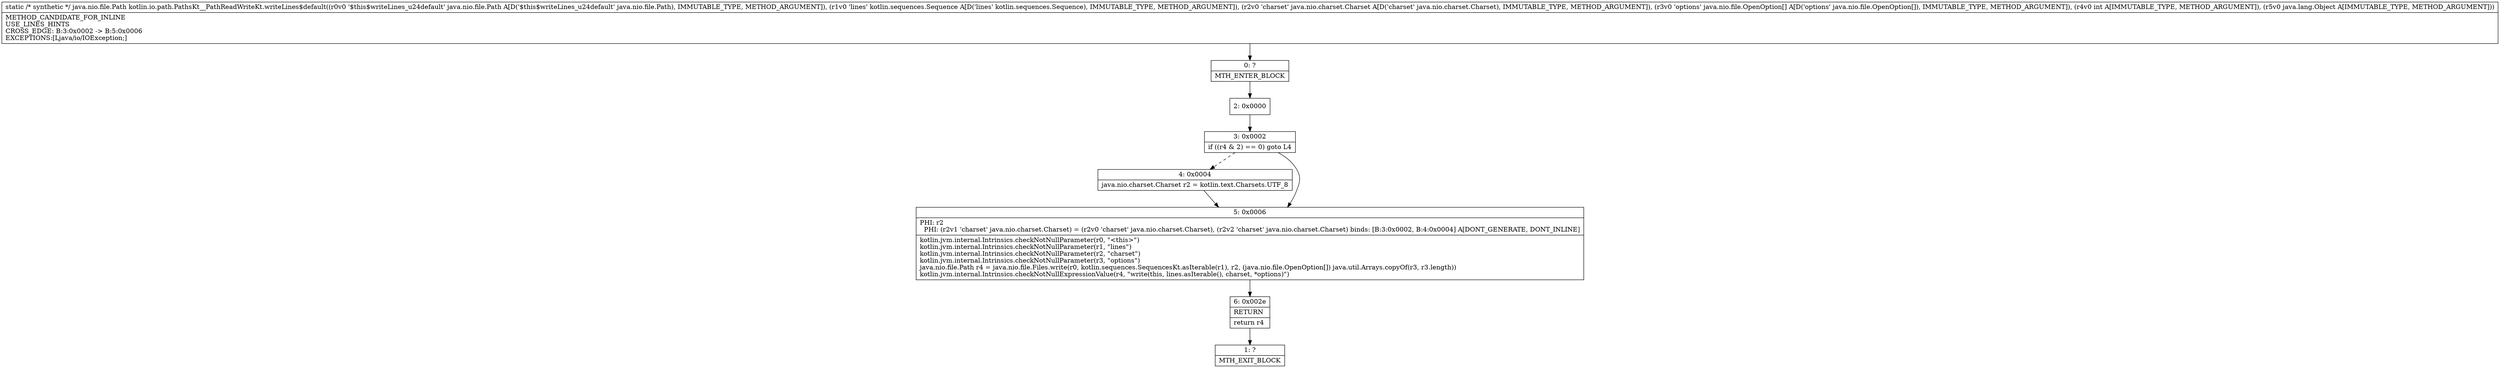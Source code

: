 digraph "CFG forkotlin.io.path.PathsKt__PathReadWriteKt.writeLines$default(Ljava\/nio\/file\/Path;Lkotlin\/sequences\/Sequence;Ljava\/nio\/charset\/Charset;[Ljava\/nio\/file\/OpenOption;ILjava\/lang\/Object;)Ljava\/nio\/file\/Path;" {
Node_0 [shape=record,label="{0\:\ ?|MTH_ENTER_BLOCK\l}"];
Node_2 [shape=record,label="{2\:\ 0x0000}"];
Node_3 [shape=record,label="{3\:\ 0x0002|if ((r4 & 2) == 0) goto L4\l}"];
Node_4 [shape=record,label="{4\:\ 0x0004|java.nio.charset.Charset r2 = kotlin.text.Charsets.UTF_8\l}"];
Node_5 [shape=record,label="{5\:\ 0x0006|PHI: r2 \l  PHI: (r2v1 'charset' java.nio.charset.Charset) = (r2v0 'charset' java.nio.charset.Charset), (r2v2 'charset' java.nio.charset.Charset) binds: [B:3:0x0002, B:4:0x0004] A[DONT_GENERATE, DONT_INLINE]\l|kotlin.jvm.internal.Intrinsics.checkNotNullParameter(r0, \"\<this\>\")\lkotlin.jvm.internal.Intrinsics.checkNotNullParameter(r1, \"lines\")\lkotlin.jvm.internal.Intrinsics.checkNotNullParameter(r2, \"charset\")\lkotlin.jvm.internal.Intrinsics.checkNotNullParameter(r3, \"options\")\ljava.nio.file.Path r4 = java.nio.file.Files.write(r0, kotlin.sequences.SequencesKt.asIterable(r1), r2, (java.nio.file.OpenOption[]) java.util.Arrays.copyOf(r3, r3.length))\lkotlin.jvm.internal.Intrinsics.checkNotNullExpressionValue(r4, \"write(this, lines.asIterable(), charset, *options)\")\l}"];
Node_6 [shape=record,label="{6\:\ 0x002e|RETURN\l|return r4\l}"];
Node_1 [shape=record,label="{1\:\ ?|MTH_EXIT_BLOCK\l}"];
MethodNode[shape=record,label="{static \/* synthetic *\/ java.nio.file.Path kotlin.io.path.PathsKt__PathReadWriteKt.writeLines$default((r0v0 '$this$writeLines_u24default' java.nio.file.Path A[D('$this$writeLines_u24default' java.nio.file.Path), IMMUTABLE_TYPE, METHOD_ARGUMENT]), (r1v0 'lines' kotlin.sequences.Sequence A[D('lines' kotlin.sequences.Sequence), IMMUTABLE_TYPE, METHOD_ARGUMENT]), (r2v0 'charset' java.nio.charset.Charset A[D('charset' java.nio.charset.Charset), IMMUTABLE_TYPE, METHOD_ARGUMENT]), (r3v0 'options' java.nio.file.OpenOption[] A[D('options' java.nio.file.OpenOption[]), IMMUTABLE_TYPE, METHOD_ARGUMENT]), (r4v0 int A[IMMUTABLE_TYPE, METHOD_ARGUMENT]), (r5v0 java.lang.Object A[IMMUTABLE_TYPE, METHOD_ARGUMENT]))  | METHOD_CANDIDATE_FOR_INLINE\lUSE_LINES_HINTS\lCROSS_EDGE: B:3:0x0002 \-\> B:5:0x0006\lEXCEPTIONS:[Ljava\/io\/IOException;]\l}"];
MethodNode -> Node_0;Node_0 -> Node_2;
Node_2 -> Node_3;
Node_3 -> Node_4[style=dashed];
Node_3 -> Node_5;
Node_4 -> Node_5;
Node_5 -> Node_6;
Node_6 -> Node_1;
}

